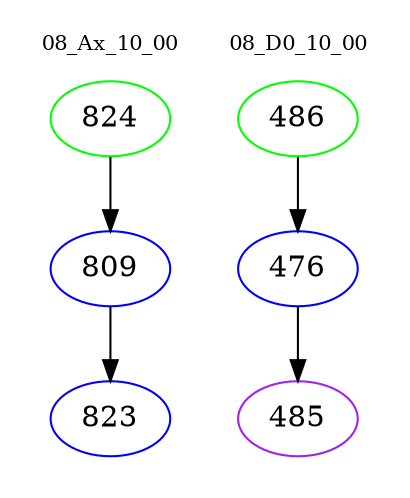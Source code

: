 digraph{
subgraph cluster_0 {
color = white
label = "08_Ax_10_00";
fontsize=10;
T0_824 [label="824", color="green"]
T0_824 -> T0_809 [color="black"]
T0_809 [label="809", color="blue"]
T0_809 -> T0_823 [color="black"]
T0_823 [label="823", color="blue"]
}
subgraph cluster_1 {
color = white
label = "08_D0_10_00";
fontsize=10;
T1_486 [label="486", color="green"]
T1_486 -> T1_476 [color="black"]
T1_476 [label="476", color="blue"]
T1_476 -> T1_485 [color="black"]
T1_485 [label="485", color="purple"]
}
}
